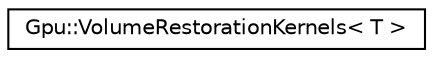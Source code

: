 digraph "Graphical Class Hierarchy"
{
  edge [fontname="Helvetica",fontsize="10",labelfontname="Helvetica",labelfontsize="10"];
  node [fontname="Helvetica",fontsize="10",shape=record];
  rankdir="LR";
  Node0 [label="Gpu::VolumeRestorationKernels\< T \>",height=0.2,width=0.4,color="black", fillcolor="white", style="filled",URL="$classGpu_1_1VolumeRestorationKernels.html"];
}
